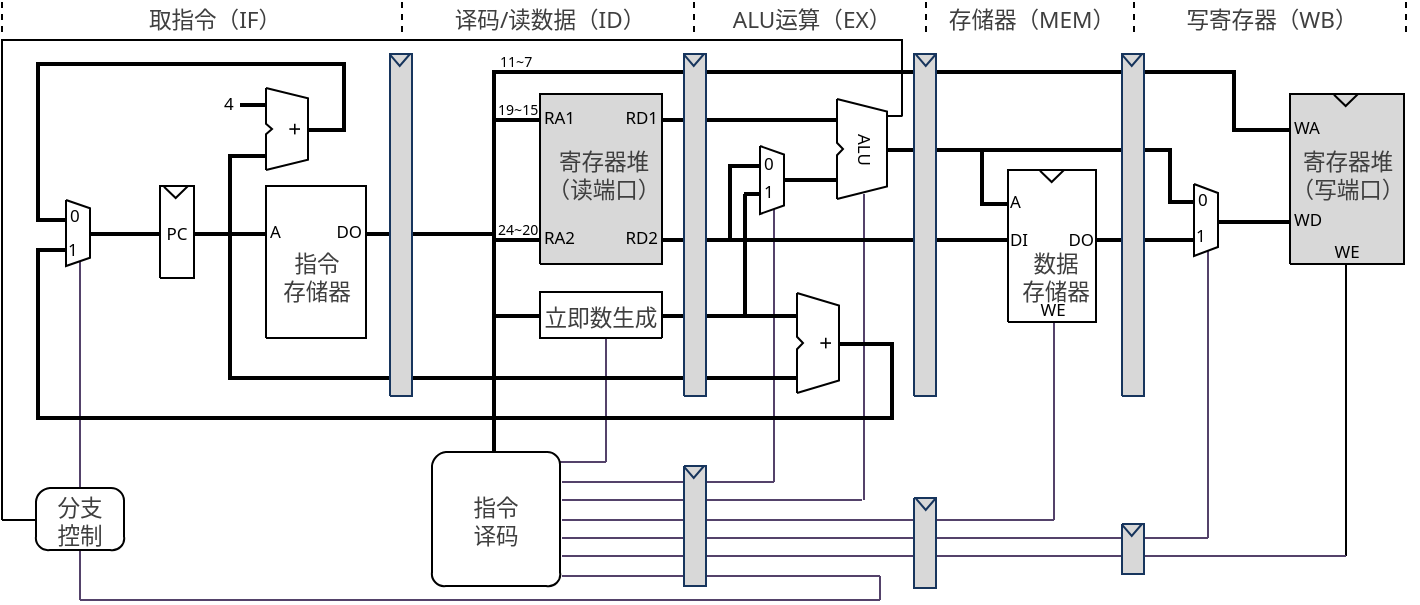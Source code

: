 <mxfile version="21.2.8" type="device">
  <diagram name="第 1 页" id="SEkag_I0rSbZ3cbGkM_X">
    <mxGraphModel dx="1101" dy="832" grid="1" gridSize="10" guides="1" tooltips="1" connect="1" arrows="1" fold="1" page="1" pageScale="1" pageWidth="1169" pageHeight="827" math="0" shadow="0">
      <root>
        <mxCell id="0" />
        <mxCell id="1" parent="0" />
        <mxCell id="qeAfjZBKAGT_agbKlzHL-1" style="vsdxID=12;fillColor=#FFFFFF;gradientColor=none;shape=stencil(UzV2Ls5ILEhVNTIoLinKz04tz0wpyVA1dlE1MsrMy0gtyiwBslSNXVWNndPyi1LTi/JL81Ig/IJEkEoQKze/DGRCBUSfoYEBSI+RQSWUb6pnaQwWcYMoz8nMw6PcALdSMhXCbIAqBTIQTof4GlkO3ZtAIUgQGbsCAA==);strokeColor=#000000;points=[];labelBackgroundColor=#ffffff;rounded=0;html=1;whiteSpace=wrap;" vertex="1" parent="1">
          <mxGeometry x="60" y="53" width="450" height="240" as="geometry" />
        </mxCell>
        <mxCell id="qeAfjZBKAGT_agbKlzHL-2" style="vsdxID=165;edgeStyle=none;startArrow=none;endArrow=none;startSize=5;endSize=5;strokeColor=#000000;spacingTop=0;spacingBottom=0;spacingLeft=0;spacingRight=0;verticalAlign=middle;html=1;labelBackgroundColor=none;rounded=0;" edge="1" parent="1">
          <mxGeometry relative="1" as="geometry">
            <Array as="points" />
            <mxPoint x="60" y="293" as="sourcePoint" />
            <mxPoint x="77" y="293" as="targetPoint" />
          </mxGeometry>
        </mxCell>
        <mxCell id="qeAfjZBKAGT_agbKlzHL-3" style="vsdxID=125;edgeStyle=none;startArrow=none;endArrow=none;startSize=5;endSize=5;strokeColor=#54426a;spacingTop=0;spacingBottom=0;spacingLeft=0;spacingRight=0;verticalAlign=middle;html=1;labelBackgroundColor=none;rounded=0;" edge="1" parent="1">
          <mxGeometry relative="1" as="geometry">
            <Array as="points" />
            <mxPoint x="99" y="163" as="sourcePoint" />
            <mxPoint x="99" y="333" as="targetPoint" />
          </mxGeometry>
        </mxCell>
        <mxCell id="qeAfjZBKAGT_agbKlzHL-4" style="vsdxID=145;edgeStyle=none;startArrow=none;endArrow=none;startSize=5;endSize=5;strokeColor=#54426a;spacingTop=0;spacingBottom=0;spacingLeft=0;spacingRight=0;verticalAlign=middle;html=1;labelBackgroundColor=#ffffff;rounded=0;" edge="1" parent="1">
          <mxGeometry relative="1" as="geometry">
            <mxPoint as="offset" />
            <Array as="points" />
            <mxPoint x="99" y="333" as="sourcePoint" />
            <mxPoint x="499" y="333" as="targetPoint" />
          </mxGeometry>
        </mxCell>
        <mxCell id="qeAfjZBKAGT_agbKlzHL-5" style="vsdxID=108;edgeStyle=none;startArrow=none;endArrow=none;startSize=5;endSize=5;strokeColor=#000000;spacingTop=0;spacingBottom=0;spacingLeft=0;spacingRight=0;verticalAlign=middle;html=1;labelBackgroundColor=none;rounded=0;" edge="1" parent="1">
          <mxGeometry relative="1" as="geometry">
            <Array as="points" />
            <mxPoint x="503" y="91" as="sourcePoint" />
            <mxPoint x="510" y="91" as="targetPoint" />
          </mxGeometry>
        </mxCell>
        <mxCell id="qeAfjZBKAGT_agbKlzHL-6" style="vsdxID=43;edgeStyle=none;startArrow=none;endArrow=none;startSize=5;endSize=5;strokeColor=#54426a;spacingTop=0;spacingBottom=0;spacingLeft=0;spacingRight=0;verticalAlign=middle;html=1;labelBackgroundColor=none;rounded=0;" edge="1" parent="1">
          <mxGeometry relative="1" as="geometry">
            <Array as="points" />
            <mxPoint x="491" y="130" as="sourcePoint" />
            <mxPoint x="491" y="283" as="targetPoint" />
          </mxGeometry>
        </mxCell>
        <mxCell id="qeAfjZBKAGT_agbKlzHL-7" style="vsdxID=50;edgeStyle=none;startArrow=none;endArrow=none;startSize=5;endSize=5;strokeColor=#54426a;spacingTop=0;spacingBottom=0;spacingLeft=0;spacingRight=0;verticalAlign=middle;html=1;labelBackgroundColor=none;rounded=0;" edge="1" parent="1">
          <mxGeometry relative="1" as="geometry">
            <Array as="points" />
            <mxPoint x="446" y="135" as="sourcePoint" />
            <mxPoint x="446" y="274" as="targetPoint" />
          </mxGeometry>
        </mxCell>
        <mxCell id="qeAfjZBKAGT_agbKlzHL-8" style="vsdxID=1;edgeStyle=none;startArrow=none;endArrow=none;startSize=5;endSize=5;strokeColor=#54426a;spacingTop=0;spacingBottom=0;spacingLeft=0;spacingRight=0;verticalAlign=middle;html=1;labelBackgroundColor=none;rounded=0;" edge="1" parent="1">
          <mxGeometry relative="1" as="geometry">
            <Array as="points" />
            <mxPoint x="586" y="293" as="sourcePoint" />
            <mxPoint x="586" y="194" as="targetPoint" />
          </mxGeometry>
        </mxCell>
        <mxCell id="qeAfjZBKAGT_agbKlzHL-9" style="vsdxID=118;edgeStyle=none;startArrow=none;endArrow=none;startSize=5;endSize=5;strokeColor=#54426a;spacingTop=0;spacingBottom=0;spacingLeft=0;spacingRight=0;verticalAlign=middle;html=1;labelBackgroundColor=none;rounded=0;" edge="1" parent="1">
          <mxGeometry relative="1" as="geometry">
            <Array as="points" />
            <mxPoint x="663" y="158" as="sourcePoint" />
            <mxPoint x="663" y="302" as="targetPoint" />
          </mxGeometry>
        </mxCell>
        <mxCell id="qeAfjZBKAGT_agbKlzHL-10" style="vsdxID=158;edgeStyle=none;startArrow=none;endArrow=none;startSize=5;endSize=5;strokeColor=#000000;spacingTop=0;spacingBottom=0;spacingLeft=0;spacingRight=0;verticalAlign=middle;html=1;labelBackgroundColor=none;rounded=0;" edge="1" parent="1">
          <mxGeometry relative="1" as="geometry">
            <Array as="points" />
            <mxPoint x="732" y="311" as="sourcePoint" />
            <mxPoint x="732" y="165" as="targetPoint" />
          </mxGeometry>
        </mxCell>
        <mxCell id="qeAfjZBKAGT_agbKlzHL-11" style="vsdxID=49;edgeStyle=none;startArrow=none;endArrow=none;startSize=5;endSize=5;strokeColor=#54426a;spacingTop=0;spacingBottom=0;spacingLeft=0;spacingRight=0;verticalAlign=middle;html=1;labelBackgroundColor=none;rounded=0;" edge="1" parent="1">
          <mxGeometry relative="1" as="geometry">
            <Array as="points" />
            <mxPoint x="362" y="202" as="sourcePoint" />
            <mxPoint x="362" y="264" as="targetPoint" />
          </mxGeometry>
        </mxCell>
        <mxCell id="qeAfjZBKAGT_agbKlzHL-12" style="vsdxID=129;edgeStyle=none;startArrow=none;endArrow=none;startSize=5;endSize=5;strokeColor=#54426a;spacingTop=0;spacingBottom=0;spacingLeft=0;spacingRight=0;verticalAlign=middle;html=1;labelBackgroundColor=#ffffff;rounded=0;" edge="1" parent="1">
          <mxGeometry relative="1" as="geometry">
            <mxPoint as="offset" />
            <Array as="points" />
            <mxPoint x="339" y="264" as="sourcePoint" />
            <mxPoint x="362" y="264" as="targetPoint" />
          </mxGeometry>
        </mxCell>
        <mxCell id="qeAfjZBKAGT_agbKlzHL-13" style="vsdxID=103;edgeStyle=none;startArrow=none;endArrow=none;startSize=5;endSize=5;strokeColor=#54426a;spacingTop=0;spacingBottom=0;spacingLeft=0;spacingRight=0;verticalAlign=middle;html=1;labelBackgroundColor=#ffffff;rounded=0;" edge="1" parent="1">
          <mxGeometry relative="1" as="geometry">
            <mxPoint as="offset" />
            <Array as="points" />
            <mxPoint x="340" y="274" as="sourcePoint" />
            <mxPoint x="446" y="274" as="targetPoint" />
          </mxGeometry>
        </mxCell>
        <mxCell id="qeAfjZBKAGT_agbKlzHL-14" style="vsdxID=102;edgeStyle=none;startArrow=none;endArrow=none;startSize=5;endSize=5;strokeColor=#54426a;spacingTop=0;spacingBottom=0;spacingLeft=0;spacingRight=0;verticalAlign=middle;html=1;labelBackgroundColor=#ffffff;rounded=0;" edge="1" parent="1">
          <mxGeometry relative="1" as="geometry">
            <mxPoint as="offset" />
            <Array as="points" />
            <mxPoint x="340" y="283" as="sourcePoint" />
            <mxPoint x="490" y="283" as="targetPoint" />
          </mxGeometry>
        </mxCell>
        <mxCell id="qeAfjZBKAGT_agbKlzHL-15" style="vsdxID=104;edgeStyle=none;startArrow=none;endArrow=none;startSize=5;endSize=5;strokeColor=#54426a;spacingTop=0;spacingBottom=0;spacingLeft=0;spacingRight=0;verticalAlign=middle;html=1;labelBackgroundColor=#ffffff;rounded=0;" edge="1" parent="1">
          <mxGeometry relative="1" as="geometry">
            <mxPoint as="offset" />
            <Array as="points" />
            <mxPoint x="340" y="293" as="sourcePoint" />
            <mxPoint x="586" y="293" as="targetPoint" />
          </mxGeometry>
        </mxCell>
        <mxCell id="qeAfjZBKAGT_agbKlzHL-16" style="vsdxID=105;edgeStyle=none;startArrow=none;endArrow=none;startSize=5;endSize=5;strokeColor=#54426a;spacingTop=0;spacingBottom=0;spacingLeft=0;spacingRight=0;verticalAlign=middle;html=1;labelBackgroundColor=#ffffff;rounded=0;" edge="1" parent="1">
          <mxGeometry relative="1" as="geometry">
            <mxPoint x="-1" as="offset" />
            <Array as="points" />
            <mxPoint x="340" y="302" as="sourcePoint" />
            <mxPoint x="663" y="302" as="targetPoint" />
          </mxGeometry>
        </mxCell>
        <mxCell id="qeAfjZBKAGT_agbKlzHL-17" style="vsdxID=106;edgeStyle=none;startArrow=none;endArrow=none;startSize=5;endSize=5;strokeColor=#54426a;spacingTop=0;spacingBottom=0;spacingLeft=0;spacingRight=0;verticalAlign=middle;html=1;labelBackgroundColor=#ffffff;rounded=0;" edge="1" parent="1">
          <mxGeometry relative="1" as="geometry">
            <mxPoint as="offset" />
            <Array as="points" />
            <mxPoint x="340" y="311" as="sourcePoint" />
            <mxPoint x="732" y="311" as="targetPoint" />
          </mxGeometry>
        </mxCell>
        <mxCell id="qeAfjZBKAGT_agbKlzHL-18" style="vsdxID=101;edgeStyle=none;startArrow=none;endArrow=none;startSize=5;endSize=5;strokeColor=#54426a;spacingTop=0;spacingBottom=0;spacingLeft=0;spacingRight=0;verticalAlign=middle;html=1;labelBackgroundColor=#ffffff;rounded=0;" edge="1" parent="1">
          <mxGeometry relative="1" as="geometry">
            <mxPoint x="-1" as="offset" />
            <Array as="points" />
            <mxPoint x="340" y="321" as="sourcePoint" />
            <mxPoint x="499" y="321" as="targetPoint" />
          </mxGeometry>
        </mxCell>
        <mxCell id="qeAfjZBKAGT_agbKlzHL-19" style="vsdxID=146;fillColor=#FFFFFF;gradientColor=none;shape=stencil(rY9LDoAgDERP0z3SI6DegwQUogIB/N1eSBd+1u5m2tdmBlAkI4MGzlKOftK7VdkAtsC5dUZHm4sC7ADF4KMeo1+dIh9kJata/FY/HHTH6gVnJ7mGke8Jna37A32BRdxZqMZz981dRtQZuws=);strokeColor=#54426a;flipV=1;points=[];labelBackgroundColor=#ffffff;rounded=0;html=1;whiteSpace=wrap;" vertex="1" parent="1">
          <mxGeometry x="499" y="321" width="1" height="12" as="geometry" />
        </mxCell>
        <mxCell id="qeAfjZBKAGT_agbKlzHL-20" value="" style="line;strokeWidth=2;html=1;" vertex="1" parent="1">
          <mxGeometry x="78" y="60" width="153" height="10" as="geometry" />
        </mxCell>
        <mxCell id="qeAfjZBKAGT_agbKlzHL-21" value="" style="line;strokeWidth=2;direction=south;html=1;" vertex="1" parent="1">
          <mxGeometry x="73" y="64" width="10" height="78" as="geometry" />
        </mxCell>
        <mxCell id="qeAfjZBKAGT_agbKlzHL-22" value="" style="line;strokeWidth=2;direction=south;html=1;" vertex="1" parent="1">
          <mxGeometry x="226" y="64" width="10" height="34" as="geometry" />
        </mxCell>
        <mxCell id="qeAfjZBKAGT_agbKlzHL-23" value="" style="line;strokeWidth=2;html=1;" vertex="1" parent="1">
          <mxGeometry x="213" y="93" width="19" height="10" as="geometry" />
        </mxCell>
        <mxCell id="qeAfjZBKAGT_agbKlzHL-24" value="" style="line;strokeWidth=2;html=1;" vertex="1" parent="1">
          <mxGeometry x="179" y="80.5" width="13" height="10" as="geometry" />
        </mxCell>
        <mxCell id="qeAfjZBKAGT_agbKlzHL-25" value="" style="line;strokeWidth=2;html=1;" vertex="1" parent="1">
          <mxGeometry x="173" y="106" width="19" height="10" as="geometry" />
        </mxCell>
        <mxCell id="qeAfjZBKAGT_agbKlzHL-26" value="" style="line;strokeWidth=2;direction=south;html=1;" vertex="1" parent="1">
          <mxGeometry x="169" y="111" width="10" height="110" as="geometry" />
        </mxCell>
        <mxCell id="qeAfjZBKAGT_agbKlzHL-27" value="" style="line;strokeWidth=2;html=1;" vertex="1" parent="1">
          <mxGeometry x="156" y="145" width="36" height="10" as="geometry" />
        </mxCell>
        <mxCell id="qeAfjZBKAGT_agbKlzHL-28" value="" style="line;strokeWidth=2;html=1;" vertex="1" parent="1">
          <mxGeometry x="104" y="145" width="35" height="10" as="geometry" />
        </mxCell>
        <mxCell id="qeAfjZBKAGT_agbKlzHL-29" value="" style="line;strokeWidth=2;html=1;" vertex="1" parent="1">
          <mxGeometry x="77" y="153" width="15" height="10" as="geometry" />
        </mxCell>
        <mxCell id="qeAfjZBKAGT_agbKlzHL-30" value="" style="line;strokeWidth=2;html=1;" vertex="1" parent="1">
          <mxGeometry x="77" y="138" width="15" height="10" as="geometry" />
        </mxCell>
        <mxCell id="qeAfjZBKAGT_agbKlzHL-31" value="" style="line;strokeWidth=2;html=1;" vertex="1" parent="1">
          <mxGeometry x="173" y="217" width="285" height="10" as="geometry" />
        </mxCell>
        <mxCell id="qeAfjZBKAGT_agbKlzHL-32" value="" style="line;strokeWidth=2;direction=south;html=1;" vertex="1" parent="1">
          <mxGeometry x="73" y="157" width="10" height="85" as="geometry" />
        </mxCell>
        <mxCell id="qeAfjZBKAGT_agbKlzHL-33" value="" style="line;strokeWidth=2;html=1;" vertex="1" parent="1">
          <mxGeometry x="77" y="237" width="429" height="10" as="geometry" />
        </mxCell>
        <mxCell id="qeAfjZBKAGT_agbKlzHL-34" value="" style="line;strokeWidth=2;html=1;" vertex="1" parent="1">
          <mxGeometry x="241" y="145" width="65" height="10" as="geometry" />
        </mxCell>
        <mxCell id="qeAfjZBKAGT_agbKlzHL-35" value="" style="line;strokeWidth=2;direction=south;html=1;" vertex="1" parent="1">
          <mxGeometry x="301" y="68" width="10" height="191" as="geometry" />
        </mxCell>
        <mxCell id="qeAfjZBKAGT_agbKlzHL-36" value="" style="line;strokeWidth=2;html=1;" vertex="1" parent="1">
          <mxGeometry x="306" y="64" width="370" height="10" as="geometry" />
        </mxCell>
        <mxCell id="qeAfjZBKAGT_agbKlzHL-37" value="" style="line;strokeWidth=2;html=1;" vertex="1" parent="1">
          <mxGeometry x="306" y="88" width="23" height="10" as="geometry" />
        </mxCell>
        <mxCell id="qeAfjZBKAGT_agbKlzHL-38" value="" style="line;strokeWidth=2;html=1;" vertex="1" parent="1">
          <mxGeometry x="306" y="148" width="23" height="10" as="geometry" />
        </mxCell>
        <mxCell id="qeAfjZBKAGT_agbKlzHL-39" value="" style="line;strokeWidth=2;html=1;" vertex="1" parent="1">
          <mxGeometry x="306" y="186" width="23" height="10" as="geometry" />
        </mxCell>
        <mxCell id="qeAfjZBKAGT_agbKlzHL-40" value="" style="line;strokeWidth=2;html=1;" vertex="1" parent="1">
          <mxGeometry x="390" y="148" width="173" height="10" as="geometry" />
        </mxCell>
        <mxCell id="qeAfjZBKAGT_agbKlzHL-41" value="" style="line;strokeWidth=2;html=1;" vertex="1" parent="1">
          <mxGeometry x="390" y="186" width="68" height="10" as="geometry" />
        </mxCell>
        <mxCell id="qeAfjZBKAGT_agbKlzHL-42" value="" style="line;strokeWidth=2;html=1;" vertex="1" parent="1">
          <mxGeometry x="388" y="88" width="90" height="10" as="geometry" />
        </mxCell>
        <mxCell id="qeAfjZBKAGT_agbKlzHL-43" value="" style="line;strokeWidth=2;html=1;" vertex="1" parent="1">
          <mxGeometry x="550" y="130" width="13" height="10" as="geometry" />
        </mxCell>
        <mxCell id="qeAfjZBKAGT_agbKlzHL-44" value="" style="line;strokeWidth=2;html=1;" vertex="1" parent="1">
          <mxGeometry x="450" y="118" width="27" height="10" as="geometry" />
        </mxCell>
        <mxCell id="qeAfjZBKAGT_agbKlzHL-45" value="" style="line;strokeWidth=2;html=1;" vertex="1" parent="1">
          <mxGeometry x="431" y="125" width="8" height="10" as="geometry" />
        </mxCell>
        <mxCell id="qeAfjZBKAGT_agbKlzHL-46" value="" style="line;strokeWidth=2;html=1;" vertex="1" parent="1">
          <mxGeometry x="423" y="111" width="17" height="10" as="geometry" />
        </mxCell>
        <mxCell id="qeAfjZBKAGT_agbKlzHL-47" value="" style="line;strokeWidth=2;direction=south;html=1;" vertex="1" parent="1">
          <mxGeometry x="419" y="116" width="10" height="36" as="geometry" />
        </mxCell>
        <mxCell id="qeAfjZBKAGT_agbKlzHL-48" value="" style="line;strokeWidth=2;direction=south;html=1;" vertex="1" parent="1">
          <mxGeometry x="426.5" y="130" width="10" height="61" as="geometry" />
        </mxCell>
        <mxCell id="qeAfjZBKAGT_agbKlzHL-49" value="" style="line;strokeWidth=2;html=1;" vertex="1" parent="1">
          <mxGeometry x="675" y="93" width="29" height="10" as="geometry" />
        </mxCell>
        <mxCell id="qeAfjZBKAGT_agbKlzHL-50" value="" style="line;strokeWidth=2;html=1;" vertex="1" parent="1">
          <mxGeometry x="478" y="200" width="27" height="10" as="geometry" />
        </mxCell>
        <mxCell id="qeAfjZBKAGT_agbKlzHL-51" value="" style="line;strokeWidth=2;direction=south;html=1;" vertex="1" parent="1">
          <mxGeometry x="500" y="204" width="10" height="38" as="geometry" />
        </mxCell>
        <mxCell id="qeAfjZBKAGT_agbKlzHL-52" value="" style="line;strokeWidth=2;direction=south;html=1;" vertex="1" parent="1">
          <mxGeometry x="545" y="107" width="10" height="29" as="geometry" />
        </mxCell>
        <mxCell id="qeAfjZBKAGT_agbKlzHL-53" value="" style="line;strokeWidth=2;direction=south;html=1;" vertex="1" parent="1">
          <mxGeometry x="671" y="68" width="10" height="29" as="geometry" />
        </mxCell>
        <mxCell id="qeAfjZBKAGT_agbKlzHL-54" value="" style="line;strokeWidth=2;direction=south;html=1;" vertex="1" parent="1">
          <mxGeometry x="639" y="107" width="10" height="28" as="geometry" />
        </mxCell>
        <mxCell id="qeAfjZBKAGT_agbKlzHL-55" value="" style="line;strokeWidth=2;html=1;" vertex="1" parent="1">
          <mxGeometry x="502" y="103" width="141.5" height="10" as="geometry" />
        </mxCell>
        <mxCell id="qeAfjZBKAGT_agbKlzHL-56" value="" style="line;strokeWidth=2;html=1;" vertex="1" parent="1">
          <mxGeometry x="607" y="148" width="49" height="10" as="geometry" />
        </mxCell>
        <mxCell id="qeAfjZBKAGT_agbKlzHL-57" value="" style="line;strokeWidth=2;html=1;" vertex="1" parent="1">
          <mxGeometry x="643.5" y="129" width="13" height="10" as="geometry" />
        </mxCell>
        <mxCell id="qeAfjZBKAGT_agbKlzHL-58" value="" style="line;strokeWidth=2;html=1;" vertex="1" parent="1">
          <mxGeometry x="668" y="139" width="36" height="10" as="geometry" />
        </mxCell>
        <mxCell id="qeAfjZBKAGT_agbKlzHL-59" value="&lt;div style=&quot;font-size: 1px&quot;&gt;&lt;p style=&quot;align:left;margin-left:0;margin-right:0;margin-top:0px;margin-bottom:0px;text-indent:0;valign:middle;direction:ltr;&quot;&gt;&lt;font style=&quot;font-size:8.47px;font-family:Segoe UI;color:#000000;direction:ltr;letter-spacing:0px;line-height:120%;opacity:1&quot;&gt;&lt;sub&gt;19~15&lt;br/&gt;&lt;/sub&gt;&lt;/font&gt;&lt;/p&gt;&lt;/div&gt;" style="verticalAlign=middle;align=left;vsdxID=112;fillColor=none;gradientColor=none;strokeColor=none;points=[];labelBackgroundColor=none;rounded=0;html=1;whiteSpace=wrap;" vertex="1" parent="1">
          <mxGeometry x="306" y="80" width="24" height="12" as="geometry" />
        </mxCell>
        <mxCell id="qeAfjZBKAGT_agbKlzHL-60" value="&lt;div style=&quot;font-size: 1px&quot;&gt;&lt;p style=&quot;align:left;margin-left:0;margin-right:0;margin-top:0px;margin-bottom:0px;text-indent:0;valign:middle;direction:ltr;&quot;&gt;&lt;font style=&quot;font-size:8.47px;font-family:Segoe UI;color:#000000;direction:ltr;letter-spacing:0px;line-height:120%;opacity:1&quot;&gt;&lt;sub&gt;24~20&lt;br/&gt;&lt;/sub&gt;&lt;/font&gt;&lt;/p&gt;&lt;/div&gt;" style="verticalAlign=middle;align=left;vsdxID=113;fillColor=none;gradientColor=none;strokeColor=none;points=[];labelBackgroundColor=none;rounded=0;html=1;whiteSpace=wrap;" vertex="1" parent="1">
          <mxGeometry x="306" y="141" width="26" height="10" as="geometry" />
        </mxCell>
        <mxCell id="qeAfjZBKAGT_agbKlzHL-61" style="vsdxID=115;edgeStyle=none;startArrow=none;endArrow=none;startSize=5;endSize=5;strokeColor=#000000;spacingTop=0;spacingBottom=0;spacingLeft=0;spacingRight=0;verticalAlign=middle;html=1;labelBackgroundColor=none;rounded=0;" edge="1" parent="1">
          <mxGeometry relative="1" as="geometry">
            <mxPoint as="offset" />
            <Array as="points" />
            <mxPoint x="433" y="127" as="sourcePoint" />
            <mxPoint x="433" y="127" as="targetPoint" />
          </mxGeometry>
        </mxCell>
        <mxCell id="qeAfjZBKAGT_agbKlzHL-62" value="&lt;div style=&quot;font-size: 1px&quot;&gt;&lt;p style=&quot;align:left;margin-left:0;margin-right:0;margin-top:0px;margin-bottom:0px;text-indent:0;valign:middle;direction:ltr;&quot;&gt;&lt;font style=&quot;font-size:8.47px;font-family:Segoe UI;color:#000000;direction:ltr;letter-spacing:0px;line-height:120%;opacity:1&quot;&gt;&lt;sub&gt;11~7&lt;br/&gt;&lt;/sub&gt;&lt;/font&gt;&lt;/p&gt;&lt;/div&gt;" style="verticalAlign=middle;align=left;vsdxID=116;fillColor=none;gradientColor=none;strokeColor=none;points=[];labelBackgroundColor=none;rounded=0;html=1;whiteSpace=wrap;" vertex="1" parent="1">
          <mxGeometry x="307" y="55" width="26" height="13" as="geometry" />
        </mxCell>
        <mxCell id="qeAfjZBKAGT_agbKlzHL-63" style="vsdxID=133;fillColor=#FFFFFF;gradientColor=none;shape=stencil(nZBLDoAgDERP0z3SIyjew0SURgSD+Lu9kMZoXLhwN9O+tukAlrNpJg1SzDH4QW/URgNYgZTkjA4UkwJUgGXng+6DX1zLfmoymdXo17xh5zmRJ6Q42BWCfc2oJfdAr+Yv+AP9Cb7OJ3H/2JG1HNGz/84klThPVCc=);strokeColor=#000000;points=[];labelBackgroundColor=none;rounded=0;html=1;whiteSpace=wrap;" vertex="1" parent="1">
          <mxGeometry x="563" y="118" width="44" height="76" as="geometry" />
        </mxCell>
        <mxCell id="qeAfjZBKAGT_agbKlzHL-64" value="&lt;div style=&quot;font-size: 1px&quot;&gt;&lt;font style=&quot;font-size:8.47px;font-family:Segoe UI;color:#000000;direction:ltr;letter-spacing:0px;line-height:120%;opacity:1&quot;&gt;WE&lt;br/&gt;&lt;/font&gt;&lt;/div&gt;" style="verticalAlign=middle;align=center;vsdxID=134;fillColor=none;gradientColor=none;strokeColor=none;points=[];labelBackgroundColor=none;rounded=0;html=1;whiteSpace=wrap;" vertex="1" parent="1">
          <mxGeometry x="573" y="182" width="25" height="11" as="geometry" />
        </mxCell>
        <mxCell id="qeAfjZBKAGT_agbKlzHL-65" value="&lt;div style=&quot;font-size: 1px&quot;&gt;&lt;p style=&quot;align:left;margin-left:0;margin-right:0;margin-top:0px;margin-bottom:0px;text-indent:0;valign:middle;direction:ltr;&quot;&gt;&lt;font style=&quot;font-size:8.47px;font-family:Segoe UI;color:#000000;direction:ltr;letter-spacing:0px;line-height:120%;opacity:1&quot;&gt;A&lt;br/&gt;&lt;/font&gt;&lt;/p&gt;&lt;/div&gt;" style="verticalAlign=middle;align=left;vsdxID=135;fillColor=none;gradientColor=none;strokeColor=none;points=[];labelBackgroundColor=none;rounded=0;html=1;whiteSpace=wrap;" vertex="1" parent="1">
          <mxGeometry x="562" y="121" width="31" height="25" as="geometry" />
        </mxCell>
        <mxCell id="qeAfjZBKAGT_agbKlzHL-66" value="&lt;div style=&quot;font-size: 1px&quot;&gt;&lt;p style=&quot;align:right;margin-left:0;margin-right:0;margin-top:0px;margin-bottom:0px;text-indent:0;valign:middle;direction:ltr;&quot;&gt;&lt;font style=&quot;font-size:8.47px;font-family:Segoe UI;color:#000000;direction:ltr;letter-spacing:0px;line-height:120%;opacity:1&quot;&gt;DO&lt;br/&gt;&lt;/font&gt;&lt;/p&gt;&lt;/div&gt;" style="verticalAlign=middle;align=right;vsdxID=136;fillColor=none;gradientColor=none;strokeColor=none;points=[];labelBackgroundColor=none;rounded=0;html=1;whiteSpace=wrap;" vertex="1" parent="1">
          <mxGeometry x="582" y="140" width="26" height="25" as="geometry" />
        </mxCell>
        <mxCell id="qeAfjZBKAGT_agbKlzHL-67" value="&lt;div style=&quot;font-size: 1px&quot;&gt;&lt;font style=&quot;font-size:11.29px;font-family:Segoe UI;color:#3f3f3f;direction:ltr;letter-spacing:0px;line-height:120%;opacity:1&quot;&gt;数据&lt;br/&gt;存储器&lt;br/&gt;&lt;/font&gt;&lt;/div&gt;" style="verticalAlign=middle;align=center;vsdxID=137;fillColor=none;gradientColor=none;strokeColor=none;points=[];labelBackgroundColor=none;rounded=0;html=1;whiteSpace=wrap;" vertex="1" parent="1">
          <mxGeometry x="560" y="158" width="54" height="25" as="geometry" />
        </mxCell>
        <mxCell id="qeAfjZBKAGT_agbKlzHL-68" value="&lt;div style=&quot;font-size: 1px&quot;&gt;&lt;p style=&quot;align:left;margin-left:0;margin-right:0;margin-top:0px;margin-bottom:0px;text-indent:0;valign:middle;direction:ltr;&quot;&gt;&lt;font style=&quot;font-size:8.47px;font-family:Segoe UI;color:#000000;direction:ltr;letter-spacing:0px;line-height:120%;opacity:1&quot;&gt;DI&lt;br/&gt;&lt;/font&gt;&lt;/p&gt;&lt;/div&gt;" style="verticalAlign=middle;align=left;vsdxID=138;fillColor=none;gradientColor=none;strokeColor=none;points=[];labelBackgroundColor=none;rounded=0;html=1;whiteSpace=wrap;" vertex="1" parent="1">
          <mxGeometry x="562" y="140" width="31" height="25" as="geometry" />
        </mxCell>
        <mxCell id="qeAfjZBKAGT_agbKlzHL-69" style="vsdxID=147;edgeStyle=none;dashed=1;startArrow=none;endArrow=none;startSize=5;endSize=5;strokeColor=#000000;spacingTop=0;spacingBottom=0;spacingLeft=0;spacingRight=0;verticalAlign=middle;html=1;labelBackgroundColor=#ffffff;rounded=0;" edge="1" parent="1">
          <mxGeometry relative="1" as="geometry">
            <Array as="points" />
            <mxPoint x="260" y="34" as="sourcePoint" />
            <mxPoint x="260" y="50" as="targetPoint" />
          </mxGeometry>
        </mxCell>
        <mxCell id="qeAfjZBKAGT_agbKlzHL-70" style="vsdxID=148;edgeStyle=none;dashed=1;startArrow=none;endArrow=none;startSize=5;endSize=5;strokeColor=#000000;spacingTop=0;spacingBottom=0;spacingLeft=0;spacingRight=0;verticalAlign=middle;html=1;labelBackgroundColor=#ffffff;rounded=0;" edge="1" parent="1">
          <mxGeometry relative="1" as="geometry">
            <Array as="points" />
            <mxPoint x="406" y="34" as="sourcePoint" />
            <mxPoint x="406" y="50" as="targetPoint" />
          </mxGeometry>
        </mxCell>
        <mxCell id="qeAfjZBKAGT_agbKlzHL-71" style="vsdxID=149;edgeStyle=none;dashed=1;startArrow=none;endArrow=none;startSize=5;endSize=5;strokeColor=#000000;spacingTop=0;spacingBottom=0;spacingLeft=0;spacingRight=0;verticalAlign=middle;html=1;labelBackgroundColor=#ffffff;rounded=0;" edge="1" parent="1">
          <mxGeometry relative="1" as="geometry">
            <Array as="points" />
            <mxPoint x="60" y="34" as="sourcePoint" />
            <mxPoint x="60" y="51" as="targetPoint" />
          </mxGeometry>
        </mxCell>
        <mxCell id="qeAfjZBKAGT_agbKlzHL-72" style="vsdxID=150;edgeStyle=none;dashed=1;startArrow=none;endArrow=none;startSize=5;endSize=5;strokeColor=#000000;spacingTop=0;spacingBottom=0;spacingLeft=0;spacingRight=0;verticalAlign=middle;html=1;labelBackgroundColor=#ffffff;rounded=0;" edge="1" parent="1">
          <mxGeometry relative="1" as="geometry">
            <Array as="points" />
            <mxPoint x="522" y="34" as="sourcePoint" />
            <mxPoint x="522" y="50" as="targetPoint" />
          </mxGeometry>
        </mxCell>
        <mxCell id="qeAfjZBKAGT_agbKlzHL-73" style="vsdxID=151;edgeStyle=none;dashed=1;startArrow=none;endArrow=none;startSize=5;endSize=5;strokeColor=#000000;spacingTop=0;spacingBottom=0;spacingLeft=0;spacingRight=0;verticalAlign=middle;html=1;labelBackgroundColor=#ffffff;rounded=0;" edge="1" parent="1">
          <mxGeometry relative="1" as="geometry">
            <Array as="points" />
            <mxPoint x="626" y="34" as="sourcePoint" />
            <mxPoint x="626" y="50" as="targetPoint" />
          </mxGeometry>
        </mxCell>
        <mxCell id="qeAfjZBKAGT_agbKlzHL-74" style="vsdxID=152;edgeStyle=none;dashed=1;startArrow=none;endArrow=none;startSize=5;endSize=5;strokeColor=#000000;spacingTop=0;spacingBottom=0;spacingLeft=0;spacingRight=0;verticalAlign=middle;html=1;labelBackgroundColor=#ffffff;rounded=0;" edge="1" parent="1">
          <mxGeometry relative="1" as="geometry">
            <Array as="points" />
            <mxPoint x="762" y="34" as="sourcePoint" />
            <mxPoint x="762" y="49" as="targetPoint" />
          </mxGeometry>
        </mxCell>
        <mxCell id="qeAfjZBKAGT_agbKlzHL-75" value="&lt;div style=&quot;font-size: 1px&quot;&gt;&lt;font style=&quot;font-size:11.29px;font-family:Segoe UI;color:#3f3f3f;direction:ltr;letter-spacing:0px;line-height:120%;opacity:1&quot;&gt;取指令（IF）&lt;br/&gt;&lt;/font&gt;&lt;/div&gt;" style="verticalAlign=middle;align=center;vsdxID=153;fillColor=none;gradientColor=none;shape=stencil(nZBLDoAgDERP0z3SIyjew0SURgSD+Lu9kMZoXLhwN9O+tukAlrNpJg1SzDH4QW/URgNYgZTkjA4UkwJUgGXng+6DX1zLfmoymdXo17xh5zmRJ6Q42BWCfc2oJfdAr+Yv+AP9Cb7OJ3H/2JG1HNGz/84klThPVCc=);strokeColor=none;points=[];labelBackgroundColor=none;rounded=0;html=1;whiteSpace=wrap;" vertex="1" parent="1">
          <mxGeometry x="76" y="34" width="181" height="16" as="geometry" />
        </mxCell>
        <mxCell id="qeAfjZBKAGT_agbKlzHL-76" value="&lt;div style=&quot;font-size: 1px&quot;&gt;&lt;font style=&quot;font-size:11.29px;font-family:Segoe UI;color:#3f3f3f;direction:ltr;letter-spacing:0px;line-height:120%;opacity:1&quot;&gt;译码/读数据（ID）&lt;br/&gt;&lt;/font&gt;&lt;/div&gt;" style="verticalAlign=middle;align=center;vsdxID=154;fillColor=none;gradientColor=none;shape=stencil(nZBLDoAgDERP0z3SIyjew0SURgSD+Lu9kMZoXLhwN9O+tukAlrNpJg1SzDH4QW/URgNYgZTkjA4UkwJUgGXng+6DX1zLfmoymdXo17xh5zmRJ6Q42BWCfc2oJfdAr+Yv+AP9Cb7OJ3H/2JG1HNGz/84klThPVCc=);strokeColor=none;points=[];labelBackgroundColor=none;rounded=0;html=1;whiteSpace=wrap;" vertex="1" parent="1">
          <mxGeometry x="268" y="34" width="132" height="16" as="geometry" />
        </mxCell>
        <mxCell id="qeAfjZBKAGT_agbKlzHL-77" value="&lt;div style=&quot;font-size: 1px&quot;&gt;&lt;font style=&quot;font-size:11.29px;font-family:Segoe UI;color:#3f3f3f;direction:ltr;letter-spacing:0px;line-height:120%;opacity:1&quot;&gt;ALU运算（EX）&lt;br/&gt;&lt;/font&gt;&lt;/div&gt;" style="verticalAlign=middle;align=center;vsdxID=155;fillColor=none;gradientColor=none;shape=stencil(nZBLDoAgDERP0z3SIyjew0SURgSD+Lu9kMZoXLhwN9O+tukAlrNpJg1SzDH4QW/URgNYgZTkjA4UkwJUgGXng+6DX1zLfmoymdXo17xh5zmRJ6Q42BWCfc2oJfdAr+Yv+AP9Cb7OJ3H/2JG1HNGz/84klThPVCc=);strokeColor=none;points=[];labelBackgroundColor=none;rounded=0;html=1;whiteSpace=wrap;" vertex="1" parent="1">
          <mxGeometry x="410" y="34" width="110" height="16" as="geometry" />
        </mxCell>
        <mxCell id="qeAfjZBKAGT_agbKlzHL-78" value="&lt;div style=&quot;font-size: 1px&quot;&gt;&lt;font style=&quot;font-size:11.29px;font-family:Segoe UI;color:#3f3f3f;direction:ltr;letter-spacing:0px;line-height:120%;opacity:1&quot;&gt;存储器（MEM）&lt;br/&gt;&lt;/font&gt;&lt;/div&gt;" style="verticalAlign=middle;align=center;vsdxID=156;fillColor=none;gradientColor=none;shape=stencil(nZBLDoAgDERP0z3SIyjew0SURgSD+Lu9kMZoXLhwN9O+tukAlrNpJg1SzDH4QW/URgNYgZTkjA4UkwJUgGXng+6DX1zLfmoymdXo17xh5zmRJ6Q42BWCfc2oJfdAr+Yv+AP9Cb7OJ3H/2JG1HNGz/84klThPVCc=);strokeColor=none;points=[];labelBackgroundColor=none;rounded=0;html=1;whiteSpace=wrap;" vertex="1" parent="1">
          <mxGeometry x="524" y="34" width="102" height="16" as="geometry" />
        </mxCell>
        <mxCell id="qeAfjZBKAGT_agbKlzHL-79" value="&lt;div style=&quot;font-size: 1px&quot;&gt;&lt;font style=&quot;font-size:11.29px;font-family:Segoe UI;color:#3f3f3f;direction:ltr;letter-spacing:0px;line-height:120%;opacity:1&quot;&gt;写寄存器（WB）&lt;br/&gt;&lt;/font&gt;&lt;/div&gt;" style="verticalAlign=middle;align=center;vsdxID=157;fillColor=none;gradientColor=none;shape=stencil(nZBLDoAgDERP0z3SIyjew0SURgSD+Lu9kMZoXLhwN9O+tukAlrNpJg1SzDH4QW/URgNYgZTkjA4UkwJUgGXng+6DX1zLfmoymdXo17xh5zmRJ6Q42BWCfc2oJfdAr+Yv+AP9Cb7OJ3H/2JG1HNGz/84klThPVCc=);strokeColor=none;points=[];labelBackgroundColor=none;rounded=0;html=1;whiteSpace=wrap;" vertex="1" parent="1">
          <mxGeometry x="630" y="34" width="130" height="16" as="geometry" />
        </mxCell>
        <mxCell id="qeAfjZBKAGT_agbKlzHL-80" value="&lt;div style=&quot;font-size: 1px&quot;&gt;&lt;font style=&quot;font-size:11.29px;font-family:Segoe UI;color:#3f3f3f;direction:ltr;letter-spacing:0px;line-height:120%;opacity:1&quot;&gt;分支&lt;br/&gt;控制&lt;br/&gt;&lt;/font&gt;&lt;/div&gt;" style="verticalAlign=middle;align=center;vsdxID=164;fillColor=#FFFFFF;gradientColor=none;shape=stencil(vVPLdoMgEP0als7hoQXXafIfnAaVUyoeJIn9+2IhTdDYrprdPC4z3Jm5iO3GTg4KUTx6Z9/VRR99h9grolT3nXLaBwuxPWK7xjrVOnvqj9Ef5IycrQ97nitM8Z0ogbL5FcWfMUIw/vYPES7dW8i5BCclCBHhLuEpBp4qTHmFa0UuAF8RhZz0WDjrpde2j/mENtK1qgj9isbINkuNF6WGVTj90OhebTenBGr+CyEGLyQnRATUVUZoPST8NDoVcP6g9dZ2MF2QqaHKt7M1nieQ2TqLx2Q4sGpxaiUQnpFZj+dn//9P50/tBOOmu0YbE2V7n1/qNISixtn+Cw==);strokeColor=#000000;flipV=1;points=[[0.5,0,0],[0.5,0,0],[0.5,0.5,0],[1,0.5,0],[0.5,0.5,0]];labelBackgroundColor=none;rounded=0;html=1;whiteSpace=wrap;" vertex="1" parent="1">
          <mxGeometry x="77" y="277" width="44" height="31" as="geometry" />
        </mxCell>
        <mxCell id="qeAfjZBKAGT_agbKlzHL-81" style="vsdxID=202;fillColor=none;gradientColor=none;strokeColor=none;points=[];labelBackgroundColor=none;rounded=0;html=1;whiteSpace=wrap;" vertex="1" parent="1">
          <mxGeometry x="86" y="125" width="28" height="50" as="geometry" />
        </mxCell>
        <mxCell id="qeAfjZBKAGT_agbKlzHL-82" style="vsdxID=203;fillColor=#FFFFFF;gradientColor=none;shape=stencil(UzV2Ls5ILEhVNTIoLinKz04tz0wpyVA1dlE1MsrMy0gtyiwBslSNXVWNndPyi1LTi/JL81Ig/IJEkEoQKze/DGRCBUSfAUiHkUElMs8NojAnMw+nQkMDPEphkjDFFuZ6psSrNjTCpxqPe4EMhC/TMnNyIIGELI8eKkAhSIgauwIA);strokeColor=#000000;points=[];labelBackgroundColor=none;rounded=0;html=1;whiteSpace=wrap;" vertex="1" parent="qeAfjZBKAGT_agbKlzHL-81">
          <mxGeometry x="6" y="8" width="12" height="33" as="geometry" />
        </mxCell>
        <mxCell id="qeAfjZBKAGT_agbKlzHL-83" value="&lt;div style=&quot;font-size: 1px&quot;&gt;&lt;p style=&quot;align:left;margin-left:0;margin-right:0;margin-top:0px;margin-bottom:0px;text-indent:0;valign:middle;direction:ltr;&quot;&gt;&lt;font style=&quot;font-size:8.47px;font-family:Segoe UI;color:#000000;direction:ltr;letter-spacing:0px;line-height:120%;opacity:1&quot;&gt;0&lt;br/&gt;&lt;/font&gt;&lt;/p&gt;&lt;/div&gt;" style="verticalAlign=middle;align=left;vsdxID=204;fillColor=none;gradientColor=none;strokeColor=none;points=[];labelBackgroundColor=none;rounded=0;html=1;whiteSpace=wrap;" vertex="1" parent="qeAfjZBKAGT_agbKlzHL-81">
          <mxGeometry x="6" y="10" width="9" height="12" as="geometry" />
        </mxCell>
        <mxCell id="qeAfjZBKAGT_agbKlzHL-84" value="&lt;div style=&quot;font-size: 1px&quot;&gt;&lt;p style=&quot;align:left;margin-left:0;margin-right:0;margin-top:0px;margin-bottom:0px;text-indent:0;valign:middle;direction:ltr;&quot;&gt;&lt;font style=&quot;font-size:8.47px;font-family:Segoe UI;color:#000000;direction:ltr;letter-spacing:0px;line-height:120%;opacity:1&quot;&gt;1&lt;br/&gt;&lt;/font&gt;&lt;/p&gt;&lt;/div&gt;" style="verticalAlign=middle;align=left;vsdxID=205;fillColor=none;gradientColor=none;strokeColor=none;points=[];labelBackgroundColor=none;rounded=0;html=1;whiteSpace=wrap;" vertex="1" parent="qeAfjZBKAGT_agbKlzHL-81">
          <mxGeometry x="5" y="28" width="14" height="10" as="geometry" />
        </mxCell>
        <mxCell id="qeAfjZBKAGT_agbKlzHL-85" style="vsdxID=222;fillColor=#FFFFFF;gradientColor=none;shape=stencil(nZBLDoAgDERP0z3SIyjew0SURgSD+Lu9kMZoXLhwN9O+tukAlrNpJg1SzDH4QW/URgNYgZTkjA4UkwJUgGXng+6DX1zLfmoymdXo17xh5zmRJ6Q42BWCfc2oJfdAr+Yv+AP9Cb7OJ3H/2JG1HNGz/84klThPVCc=);strokeColor=#000000;points=[];labelBackgroundColor=none;rounded=0;html=1;whiteSpace=wrap;" vertex="1" parent="1">
          <mxGeometry x="192" y="126" width="50" height="76" as="geometry" />
        </mxCell>
        <mxCell id="qeAfjZBKAGT_agbKlzHL-86" value="&lt;div style=&quot;font-size: 1px&quot;&gt;&lt;p style=&quot;align:left;margin-left:0;margin-right:0;margin-top:0px;margin-bottom:0px;text-indent:0;valign:middle;direction:ltr;&quot;&gt;&lt;font style=&quot;font-size:8.47px;font-family:Segoe UI;color:#000000;direction:ltr;letter-spacing:0px;line-height:120%;opacity:1&quot;&gt;A&lt;br/&gt;&lt;/font&gt;&lt;/p&gt;&lt;/div&gt;" style="verticalAlign=middle;align=left;vsdxID=223;fillColor=none;gradientColor=none;strokeColor=none;points=[];labelBackgroundColor=none;rounded=0;html=1;whiteSpace=wrap;" vertex="1" parent="1">
          <mxGeometry x="192" y="136" width="31" height="25" as="geometry" />
        </mxCell>
        <mxCell id="qeAfjZBKAGT_agbKlzHL-87" value="&lt;div style=&quot;font-size: 1px&quot;&gt;&lt;p style=&quot;align:right;margin-left:0;margin-right:0;margin-top:0px;margin-bottom:0px;text-indent:0;valign:middle;direction:ltr;&quot;&gt;&lt;font style=&quot;font-size:8.47px;font-family:Segoe UI;color:#000000;direction:ltr;letter-spacing:0px;line-height:120%;opacity:1&quot;&gt;DO&lt;br/&gt;&lt;/font&gt;&lt;/p&gt;&lt;/div&gt;" style="verticalAlign=middle;align=right;vsdxID=224;fillColor=none;gradientColor=none;strokeColor=none;points=[];labelBackgroundColor=none;rounded=0;html=1;whiteSpace=wrap;" vertex="1" parent="1">
          <mxGeometry x="207" y="136" width="35" height="25" as="geometry" />
        </mxCell>
        <mxCell id="qeAfjZBKAGT_agbKlzHL-88" value="&lt;div style=&quot;font-size: 1px&quot;&gt;&lt;font style=&quot;font-size:11.29px;font-family:Segoe UI;color:#3f3f3f;direction:ltr;letter-spacing:0px;line-height:120%;opacity:1&quot;&gt;指令&lt;br/&gt;存储器&lt;br/&gt;&lt;/font&gt;&lt;/div&gt;" style="verticalAlign=middle;align=center;vsdxID=225;fillColor=none;gradientColor=none;strokeColor=none;points=[];labelBackgroundColor=none;rounded=0;html=1;whiteSpace=wrap;" vertex="1" parent="1">
          <mxGeometry x="186" y="158" width="63" height="25" as="geometry" />
        </mxCell>
        <mxCell id="qeAfjZBKAGT_agbKlzHL-89" style="vsdxID=227;fillColor=#d8d8d8;gradientColor=none;shape=stencil(nZBLDoAgDERP0z3SIyjew0SURgSD+Lu9kMZoXLhwN9O+tukAlrNpJg1SzDH4QW/URgNYgZTkjA4UkwJUgGXng+6DX1zLfmoymdXo17xh5zmRJ6Q42BWCfc2oJfdAr+Yv+AP9Cb7OJ3H/2JG1HNGz/84klThPVCc=);strokeColor=#000000;points=[];labelBackgroundColor=none;rounded=0;html=1;whiteSpace=wrap;fillStyle=auto;" vertex="1" parent="1">
          <mxGeometry x="329" y="80" width="61" height="85" as="geometry" />
        </mxCell>
        <mxCell id="qeAfjZBKAGT_agbKlzHL-90" value="&lt;div style=&quot;font-size: 1px&quot;&gt;&lt;p style=&quot;align:left;margin-left:0;margin-right:0;margin-top:0px;margin-bottom:0px;text-indent:0;valign:middle;direction:ltr;&quot;&gt;&lt;font style=&quot;font-size:8.47px;font-family:Segoe UI;color:#000000;direction:ltr;letter-spacing:0px;line-height:120%;opacity:1&quot;&gt;RA1&lt;br/&gt;&lt;/font&gt;&lt;/p&gt;&lt;/div&gt;" style="verticalAlign=middle;align=left;vsdxID=228;fillColor=none;gradientColor=none;strokeColor=none;strokeWidth=2;points=[];labelBackgroundColor=none;rounded=0;html=1;whiteSpace=wrap;" vertex="1" parent="1">
          <mxGeometry x="329" y="79" width="30" height="25" as="geometry" />
        </mxCell>
        <mxCell id="qeAfjZBKAGT_agbKlzHL-91" value="&lt;div style=&quot;font-size: 1px&quot;&gt;&lt;p style=&quot;align:right;margin-left:0;margin-right:0;margin-top:0px;margin-bottom:0px;text-indent:0;valign:middle;direction:ltr;&quot;&gt;&lt;font style=&quot;font-size:8.47px;font-family:Segoe UI;color:#000000;direction:ltr;letter-spacing:0px;line-height:120%;opacity:1&quot;&gt;RD2&lt;br/&gt;&lt;/font&gt;&lt;/p&gt;&lt;/div&gt;" style="verticalAlign=middle;align=right;vsdxID=229;fillColor=none;gradientColor=none;strokeColor=none;strokeWidth=2;points=[];labelBackgroundColor=none;rounded=0;html=1;whiteSpace=wrap;" vertex="1" parent="1">
          <mxGeometry x="360" y="139" width="30" height="25" as="geometry" />
        </mxCell>
        <mxCell id="qeAfjZBKAGT_agbKlzHL-92" value="&lt;div style=&quot;font-size: 1px&quot;&gt;&lt;p style=&quot;align:right;margin-left:0;margin-right:0;margin-top:0px;margin-bottom:0px;text-indent:0;valign:middle;direction:ltr;&quot;&gt;&lt;font style=&quot;font-size:8.47px;font-family:Segoe UI;color:#000000;direction:ltr;letter-spacing:0px;line-height:120%;opacity:1&quot;&gt;RD1&lt;br/&gt;&lt;/font&gt;&lt;/p&gt;&lt;/div&gt;" style="verticalAlign=middle;align=right;vsdxID=230;fillColor=none;gradientColor=none;strokeColor=none;strokeWidth=2;points=[];labelBackgroundColor=none;rounded=0;html=1;whiteSpace=wrap;" vertex="1" parent="1">
          <mxGeometry x="360" y="79" width="30" height="25" as="geometry" />
        </mxCell>
        <mxCell id="qeAfjZBKAGT_agbKlzHL-93" value="&lt;div style=&quot;font-size: 1px&quot;&gt;&lt;p style=&quot;align:left;margin-left:0;margin-right:0;margin-top:0px;margin-bottom:0px;text-indent:0;valign:middle;direction:ltr;&quot;&gt;&lt;font style=&quot;font-size:8.47px;font-family:Segoe UI;color:#000000;direction:ltr;letter-spacing:0px;line-height:120%;opacity:1&quot;&gt;RA2&lt;br/&gt;&lt;/font&gt;&lt;/p&gt;&lt;/div&gt;" style="verticalAlign=middle;align=left;vsdxID=232;fillColor=none;gradientColor=none;strokeColor=none;strokeWidth=2;points=[];labelBackgroundColor=none;rounded=0;html=1;whiteSpace=wrap;" vertex="1" parent="1">
          <mxGeometry x="329" y="139" width="36" height="25" as="geometry" />
        </mxCell>
        <mxCell id="qeAfjZBKAGT_agbKlzHL-94" value="&lt;div style=&quot;font-size: 1px&quot;&gt;&lt;font style=&quot;font-size:11.29px;font-family:Segoe UI;color:#3f3f3f;direction:ltr;letter-spacing:0px;line-height:120%;opacity:1&quot;&gt;寄存器堆&lt;br/&gt;（读端口）&lt;br/&gt;&lt;/font&gt;&lt;/div&gt;" style="verticalAlign=middle;align=center;vsdxID=233;fillColor=none;gradientColor=none;strokeColor=none;points=[];labelBackgroundColor=none;rounded=0;html=1;whiteSpace=wrap;" vertex="1" parent="1">
          <mxGeometry x="326" y="107" width="70" height="25" as="geometry" />
        </mxCell>
        <mxCell id="qeAfjZBKAGT_agbKlzHL-95" value="&lt;div style=&quot;font-size: 1px&quot;&gt;&lt;/div&gt;" style="verticalAlign=middle;align=center;vsdxID=250;fillColor=#FFFFFF;gradientColor=none;shape=stencil(nZBLDoAgDERP0z3SIyjew0SURgSD+Lu9kMZoXLhwN9O+tukAlrNpJg1SzDH4QW/URgNYgZTkjA4UkwJUgGXng+6DX1zLfmoymdXo17xh5zmRJ6Q42BWCfc2oJfdAr+Yv+AP9Cb7OJ3H/2JG1HNGz/84klThPVCc=);strokeColor=#000000;flipH=1;points=[];labelBackgroundColor=none;rounded=0;html=1;whiteSpace=wrap;" vertex="1" parent="1">
          <mxGeometry x="329" y="179" width="61" height="23" as="geometry" />
        </mxCell>
        <mxCell id="qeAfjZBKAGT_agbKlzHL-96" value="&lt;div style=&quot;font-size: 1px&quot;&gt;&lt;font style=&quot;font-size:11.29px;font-family:Segoe UI;color:#3f3f3f;direction:ltr;letter-spacing:0px;line-height:120%;opacity:1&quot;&gt;立即数生成&lt;br/&gt;&lt;/font&gt;&lt;/div&gt;" style="verticalAlign=middle;align=center;vsdxID=251;fillColor=none;gradientColor=none;strokeColor=none;flipH=1;points=[];labelBackgroundColor=none;rounded=0;html=1;whiteSpace=wrap;" vertex="1" parent="1">
          <mxGeometry x="326" y="182" width="67" height="17" as="geometry" />
        </mxCell>
        <mxCell id="qeAfjZBKAGT_agbKlzHL-97" style="vsdxID=282;fillColor=none;gradientColor=none;strokeColor=none;points=[];labelBackgroundColor=none;rounded=0;html=1;whiteSpace=wrap;" vertex="1" parent="1">
          <mxGeometry x="650" y="116" width="28" height="54" as="geometry" />
        </mxCell>
        <mxCell id="qeAfjZBKAGT_agbKlzHL-98" style="vsdxID=283;fillColor=#FFFFFF;gradientColor=none;shape=stencil(UzV2Ls5ILEhVNTIoLinKz04tz0wpyVA1dlE1MsrMy0gtyiwBslSNXVWNndPyi1LTi/JL81Ig/IJEkEoQKze/DGRCBUSfAUiHkUElMs8NojAnMw+nQkMDPEphkjDFFuZ6psSrNjTCpxqPe4EMhC/TMnNyIIGELI8eKkAhSIgauwIA);strokeColor=#000000;points=[];labelBackgroundColor=none;rounded=0;html=1;whiteSpace=wrap;" vertex="1" parent="qeAfjZBKAGT_agbKlzHL-97">
          <mxGeometry x="6" y="9" width="12" height="36" as="geometry" />
        </mxCell>
        <mxCell id="qeAfjZBKAGT_agbKlzHL-99" value="&lt;div style=&quot;font-size: 1px&quot;&gt;&lt;p style=&quot;align:left;margin-left:0;margin-right:0;margin-top:0px;margin-bottom:0px;text-indent:0;valign:middle;direction:ltr;&quot;&gt;&lt;font style=&quot;font-size:8.47px;font-family:Segoe UI;color:#000000;direction:ltr;letter-spacing:0px;line-height:120%;opacity:1&quot;&gt;0&lt;br/&gt;&lt;/font&gt;&lt;/p&gt;&lt;/div&gt;" style="verticalAlign=middle;align=left;vsdxID=284;fillColor=none;gradientColor=none;strokeColor=none;points=[];labelBackgroundColor=none;rounded=0;html=1;whiteSpace=wrap;" vertex="1" parent="qeAfjZBKAGT_agbKlzHL-97">
          <mxGeometry x="6" y="12" width="8" height="10" as="geometry" />
        </mxCell>
        <mxCell id="qeAfjZBKAGT_agbKlzHL-100" value="&lt;div style=&quot;font-size: 1px&quot;&gt;&lt;p style=&quot;align:left;margin-left:0;margin-right:0;margin-top:0px;margin-bottom:0px;text-indent:0;valign:middle;direction:ltr;&quot;&gt;&lt;font style=&quot;font-size:8.47px;font-family:Segoe UI;color:#000000;direction:ltr;letter-spacing:0px;line-height:120%;opacity:1&quot;&gt;1&lt;br/&gt;&lt;/font&gt;&lt;/p&gt;&lt;/div&gt;" style="verticalAlign=middle;align=left;vsdxID=285;fillColor=none;gradientColor=none;strokeColor=none;points=[];labelBackgroundColor=none;rounded=0;html=1;whiteSpace=wrap;" vertex="1" parent="qeAfjZBKAGT_agbKlzHL-97">
          <mxGeometry x="5" y="30" width="10" height="10" as="geometry" />
        </mxCell>
        <mxCell id="qeAfjZBKAGT_agbKlzHL-101" style="vsdxID=286;fillColor=none;gradientColor=none;strokeColor=none;points=[];labelBackgroundColor=none;rounded=0;html=1;whiteSpace=wrap;" vertex="1" parent="1">
          <mxGeometry x="433" y="104" width="28" height="38" as="geometry" />
        </mxCell>
        <mxCell id="qeAfjZBKAGT_agbKlzHL-102" style="vsdxID=287;fillColor=#FFFFFF;gradientColor=none;shape=stencil(UzV2Ls5ILEhVNTIoLinKz04tz0wpyVA1dlE1MsrMy0gtyiwBslSNXVWNndPyi1LTi/JL81Ig/IJEkEoQKze/DGRCBUSfAUiHkUElMs8NojAnMw+nQkMDPEphkjDFFuZ6psSrNjTCpxqPe4EMhC/TMnNyIIGELI8eKkAhSIgauwIA);strokeColor=#000000;points=[];labelBackgroundColor=none;rounded=0;html=1;whiteSpace=wrap;" vertex="1" parent="qeAfjZBKAGT_agbKlzHL-101">
          <mxGeometry x="6" y="2" width="12" height="34" as="geometry" />
        </mxCell>
        <mxCell id="qeAfjZBKAGT_agbKlzHL-103" value="&lt;div style=&quot;font-size: 1px&quot;&gt;&lt;p style=&quot;align:left;margin-left:0;margin-right:0;margin-top:0px;margin-bottom:0px;text-indent:0;valign:middle;direction:ltr;&quot;&gt;&lt;font style=&quot;font-size:8.47px;font-family:Segoe UI;color:#000000;direction:ltr;letter-spacing:0px;line-height:120%;opacity:1&quot;&gt;0&lt;br/&gt;&lt;/font&gt;&lt;/p&gt;&lt;/div&gt;" style="verticalAlign=middle;align=left;vsdxID=288;fillColor=none;gradientColor=none;strokeColor=none;points=[];labelBackgroundColor=none;rounded=0;html=1;whiteSpace=wrap;" vertex="1" parent="qeAfjZBKAGT_agbKlzHL-101">
          <mxGeometry x="6" y="6" width="11" height="10" as="geometry" />
        </mxCell>
        <mxCell id="qeAfjZBKAGT_agbKlzHL-104" value="&lt;div style=&quot;font-size: 1px&quot;&gt;&lt;p style=&quot;align:left;margin-left:0;margin-right:0;margin-top:0px;margin-bottom:0px;text-indent:0;valign:middle;direction:ltr;&quot;&gt;&lt;font style=&quot;font-size:8.47px;font-family:Segoe UI;color:#000000;direction:ltr;letter-spacing:0px;line-height:120%;opacity:1&quot;&gt;1&lt;br/&gt;&lt;/font&gt;&lt;/p&gt;&lt;/div&gt;" style="verticalAlign=middle;align=left;vsdxID=289;fillColor=none;gradientColor=none;strokeColor=none;points=[];labelBackgroundColor=none;rounded=0;html=1;whiteSpace=wrap;" vertex="1" parent="qeAfjZBKAGT_agbKlzHL-101">
          <mxGeometry x="6" y="19" width="8" height="11" as="geometry" />
        </mxCell>
        <mxCell id="qeAfjZBKAGT_agbKlzHL-105" value="&lt;div style=&quot;font-size: 1px&quot;&gt;&lt;/div&gt;" style="verticalAlign=middle;align=center;vsdxID=300;fillColor=#d8d8d8;gradientColor=none;shape=stencil(nZBLDoAgDERP0z3SIyjew0SURgSD+Lu9kMZoXLhwN9O+tukAlrNpJg1SzDH4QW/URgNYgZTkjA4UkwJUgGXng+6DX1zLfmoymdXo17xh5zmRJ6Q42BWCfc2oJfdAr+Yv+AP9Cb7OJ3H/2JG1HNGz/84klThPVCc=);strokeColor=#17355d;points=[];labelBackgroundColor=none;rounded=0;html=1;whiteSpace=wrap;" vertex="1" parent="1">
          <mxGeometry x="620" y="60" width="11" height="171" as="geometry" />
        </mxCell>
        <mxCell id="qeAfjZBKAGT_agbKlzHL-106" style="vsdxID=301;fillColor=#d8d8d8;gradientColor=none;shape=stencil(UzV2Ls5ILEhVNTIoLinKz04tz0wpyVA1dlE1MsrMy0gtyiwBslSNXVWNndPyi1LTi/JL81Ig/IJEkEoQKze/DGRCBUSfAUiHkUElhGdpomdoBBZxgyjOycxDUmxioWdqgaLBALdiQwNUs2F8qGIgA+EmiHeQ5dDdDxSC+N3YFQA=);strokeColor=#17355d;flipV=1;points=[];labelBackgroundColor=#ffffff;rounded=0;html=1;whiteSpace=wrap;" vertex="1" parent="1">
          <mxGeometry x="620" y="60" width="10" height="6" as="geometry" />
        </mxCell>
        <mxCell id="qeAfjZBKAGT_agbKlzHL-107" style="vsdxID=303;fillColor=#d8d8d8;gradientColor=none;shape=stencil(nZBLDoAgDERP0z3SIyjew0SURgSD+Lu9kMZoXLhwN9O+tukAlrNpJg1SzDH4QW/URgNYgZTkjA4UkwJUgGXng+6DX1zLfmoymdXo17xh5zmRJ6Q42BWCfc2oJfdAr+Yv+AP9Cb7OJ3H/2JG1HNGz/84klThPVCc=);strokeColor=#17355d;flipV=1;points=[];labelBackgroundColor=none;rounded=0;html=1;whiteSpace=wrap;" vertex="1" parent="1">
          <mxGeometry x="620" y="295" width="11" height="25" as="geometry" />
        </mxCell>
        <mxCell id="qeAfjZBKAGT_agbKlzHL-108" style="vsdxID=304;fillColor=#d8d8d8;gradientColor=none;shape=stencil(UzV2Ls5ILEhVNTIoLinKz04tz0wpyVA1dlE1MsrMy0gtyiwBslSNXVWNndPyi1LTi/JL81Ig/IJEkEoQKze/DGRCBUSfAUiHkUElhGdpomdoBBZxgyjOycxDUmxioWdqgaLBALdiQwNUs2F8qGIgA+EmiHeQ5dDdDxSC+N3YFQA=);strokeColor=#17355d;flipV=1;points=[];labelBackgroundColor=#ffffff;rounded=0;html=1;whiteSpace=wrap;" vertex="1" parent="1">
          <mxGeometry x="620" y="295" width="10" height="6" as="geometry" />
        </mxCell>
        <mxCell id="qeAfjZBKAGT_agbKlzHL-109" style="vsdxID=306;fillColor=#d8d8d8;gradientColor=none;shape=stencil(nZBLDoAgDERP0z3SIyjew0SURgSD+Lu9kMZoXLhwN9O+tukAlrNpJg1SzDH4QW/URgNYgZTkjA4UkwJUgGXng+6DX1zLfmoymdXo17xh5zmRJ6Q42BWCfc2oJfdAr+Yv+AP9Cb7OJ3H/2JG1HNGz/84klThPVCc=);strokeColor=#17355d;flipV=1;points=[];labelBackgroundColor=none;rounded=0;html=1;whiteSpace=wrap;" vertex="1" parent="1">
          <mxGeometry x="516" y="282" width="11" height="45" as="geometry" />
        </mxCell>
        <mxCell id="qeAfjZBKAGT_agbKlzHL-110" style="vsdxID=307;fillColor=#d8d8d8;gradientColor=none;shape=stencil(UzV2Ls5ILEhVNTIoLinKz04tz0wpyVA1dlE1MsrMy0gtyiwBslSNXVWNndPyi1LTi/JL81Ig/IJEkEoQKze/DGRCBUSfAUiHkUElhGdpomdoBBZxgyjOycxDUmxioWdqgaLBALdiQwNUs2F8qGIgA+EmiHeQ5dDdDxSC+N3YFQA=);strokeColor=#17355d;flipV=1;points=[];labelBackgroundColor=#ffffff;rounded=0;html=1;whiteSpace=wrap;" vertex="1" parent="1">
          <mxGeometry x="517" y="282" width="10" height="6" as="geometry" />
        </mxCell>
        <mxCell id="qeAfjZBKAGT_agbKlzHL-111" style="vsdxID=309;fillColor=#d8d8d8;gradientColor=none;shape=stencil(nZBLDoAgDERP0z3SIyjew0SURgSD+Lu9kMZoXLhwN9O+tukAlrNpJg1SzDH4QW/URgNYgZTkjA4UkwJUgGXng+6DX1zLfmoymdXo17xh5zmRJ6Q42BWCfc2oJfdAr+Yv+AP9Cb7OJ3H/2JG1HNGz/84klThPVCc=);strokeColor=#17355d;flipV=1;points=[];labelBackgroundColor=none;rounded=0;html=1;whiteSpace=wrap;" vertex="1" parent="1">
          <mxGeometry x="401" y="266" width="11" height="60" as="geometry" />
        </mxCell>
        <mxCell id="qeAfjZBKAGT_agbKlzHL-112" style="vsdxID=310;fillColor=#d8d8d8;gradientColor=none;shape=stencil(UzV2Ls5ILEhVNTIoLinKz04tz0wpyVA1dlE1MsrMy0gtyiwBslSNXVWNndPyi1LTi/JL81Ig/IJEkEoQKze/DGRCBUSfAUiHkUElhGdpomdoBBZxgyjOycxDUmxioWdqgaLBALdiQwNUs2F8qGIgA+EmiHeQ5dDdDxSC+N3YFQA=);strokeColor=#17355d;flipV=1;points=[];labelBackgroundColor=#ffffff;rounded=0;html=1;whiteSpace=wrap;" vertex="1" parent="1">
          <mxGeometry x="401" y="266" width="10" height="6" as="geometry" />
        </mxCell>
        <mxCell id="qeAfjZBKAGT_agbKlzHL-113" style="vsdxID=320;fillColor=#ccecff;gradientColor=none;shape=stencil(UzV2Ls5ILEhVNTIoLinKz04tz0wpyVA1dlE1MsrMy0gtyiwBslSNXVWNndPyi1LTi/JL81Ig/IJEkEoQKze/DGRCBUSfAUiHkUElhGdpomdoBBZxgyjOycxDUmxioWdqgaLBALdiQwNUs2F8qGIgA+EmiHeQ5dDdDxSC+N3YFQA=);strokeColor=#000000;flipV=1;points=[];labelBackgroundColor=#ffffff;rounded=0;html=1;whiteSpace=wrap;" vertex="1" parent="1">
          <mxGeometry x="579" y="118" width="12" height="6" as="geometry" />
        </mxCell>
        <mxCell id="qeAfjZBKAGT_agbKlzHL-114" style="vsdxID=140;fillColor=#d8d8d8;gradientColor=none;shape=stencil(nZBLDoAgDERP0z3SIyjew0SURgSD+Lu9kMZoXLhwN9O+tukAlrNpJg1SzDH4QW/URgNYgZTkjA4UkwJUgGXng+6DX1zLfmoymdXo17xh5zmRJ6Q42BWCfc2oJfdAr+Yv+AP9Cb7OJ3H/2JG1HNGz/84klThPVCc=);strokeColor=#000000;points=[];labelBackgroundColor=none;rounded=0;html=1;whiteSpace=wrap;" vertex="1" parent="1">
          <mxGeometry x="704" y="80" width="57" height="85" as="geometry" />
        </mxCell>
        <mxCell id="qeAfjZBKAGT_agbKlzHL-115" value="&lt;div style=&quot;font-size: 1px&quot;&gt;&lt;p style=&quot;align:left;margin-left:0;margin-right:0;margin-top:0px;margin-bottom:0px;text-indent:0;valign:middle;direction:ltr;&quot;&gt;&lt;font style=&quot;font-size:8.47px;font-family:Segoe UI;color:#000000;direction:ltr;letter-spacing:0px;line-height:120%;opacity:1&quot;&gt;WA&lt;br/&gt;&lt;/font&gt;&lt;/p&gt;&lt;/div&gt;" style="verticalAlign=middle;align=left;vsdxID=141;fillColor=none;gradientColor=none;strokeColor=none;points=[];labelBackgroundColor=none;rounded=0;html=1;whiteSpace=wrap;" vertex="1" parent="1">
          <mxGeometry x="704" y="84" width="31" height="25" as="geometry" />
        </mxCell>
        <mxCell id="qeAfjZBKAGT_agbKlzHL-116" value="&lt;div style=&quot;font-size: 1px&quot;&gt;&lt;p style=&quot;align:left;margin-left:0;margin-right:0;margin-top:0px;margin-bottom:0px;text-indent:0;valign:middle;direction:ltr;&quot;&gt;&lt;font style=&quot;font-size:8.47px;font-family:Segoe UI;color:#000000;direction:ltr;letter-spacing:0px;line-height:120%;opacity:1&quot;&gt;WD&lt;br/&gt;&lt;/font&gt;&lt;/p&gt;&lt;/div&gt;" style="verticalAlign=middle;align=left;vsdxID=142;fillColor=none;gradientColor=none;strokeColor=none;points=[];labelBackgroundColor=none;rounded=0;html=1;whiteSpace=wrap;" vertex="1" parent="1">
          <mxGeometry x="704" y="132" width="37" height="22" as="geometry" />
        </mxCell>
        <mxCell id="qeAfjZBKAGT_agbKlzHL-117" value="&lt;div style=&quot;font-size: 1px&quot;&gt;&lt;font style=&quot;font-size:8.47px;font-family:Segoe UI;color:#000000;direction:ltr;letter-spacing:0px;line-height:120%;opacity:1&quot;&gt;WE&lt;br/&gt;&lt;/font&gt;&lt;/div&gt;" style="verticalAlign=middle;align=center;vsdxID=143;fillColor=none;gradientColor=none;strokeColor=none;points=[];labelBackgroundColor=none;rounded=0;html=1;whiteSpace=wrap;" vertex="1" parent="1">
          <mxGeometry x="716" y="148" width="33" height="22" as="geometry" />
        </mxCell>
        <mxCell id="qeAfjZBKAGT_agbKlzHL-118" value="&lt;div style=&quot;font-size: 1px&quot;&gt;&lt;font style=&quot;font-size:11.29px;font-family:Segoe UI;color:#3f3f3f;direction:ltr;letter-spacing:0px;line-height:120%;opacity:1&quot;&gt;寄存器堆&lt;br/&gt;（写端口）&lt;br/&gt;&lt;/font&gt;&lt;/div&gt;" style="verticalAlign=middle;align=center;vsdxID=144;fillColor=none;gradientColor=none;strokeColor=none;points=[];labelBackgroundColor=none;rounded=0;html=1;whiteSpace=wrap;" vertex="1" parent="1">
          <mxGeometry x="698" y="107" width="70" height="25" as="geometry" />
        </mxCell>
        <mxCell id="qeAfjZBKAGT_agbKlzHL-119" style="vsdxID=321;fillColor=#ccecff;gradientColor=none;shape=stencil(UzV2Ls5ILEhVNTIoLinKz04tz0wpyVA1dlE1MsrMy0gtyiwBslSNXVWNndPyi1LTi/JL81Ig/IJEkEoQKze/DGRCBUSfAUiHkUElhGdpomdoBBZxgyjOycxDUmxioWdqgaLBALdiQwNUs2F8qGIgA+EmiHeQ5dDdDxSC+N3YFQA=);strokeColor=#000000;flipV=1;points=[];labelBackgroundColor=#ffffff;rounded=0;html=1;whiteSpace=wrap;" vertex="1" parent="1">
          <mxGeometry x="726" y="80" width="12" height="6" as="geometry" />
        </mxCell>
        <mxCell id="qeAfjZBKAGT_agbKlzHL-120" value="&lt;div style=&quot;font-size: 1px&quot;&gt;&lt;p style=&quot;align:left;margin-left:0;margin-right:0;margin-top:0px;margin-bottom:0px;text-indent:0;valign:middle;direction:ltr;&quot;&gt;&lt;font style=&quot;font-size:8.47px;font-family:Segoe UI;color:#000000;direction:ltr;letter-spacing:0px;line-height:120%;opacity:1&quot;&gt;4&lt;br/&gt;&lt;/font&gt;&lt;/p&gt;&lt;/div&gt;" style="verticalAlign=middle;align=left;vsdxID=124;fillColor=none;gradientColor=none;strokeColor=none;points=[];labelBackgroundColor=none;rounded=0;html=1;whiteSpace=wrap;" vertex="1" parent="1">
          <mxGeometry x="169" y="75" width="12" height="19" as="geometry" />
        </mxCell>
        <mxCell id="qeAfjZBKAGT_agbKlzHL-121" value="&lt;div style=&quot;font-size: 1px&quot;&gt;&lt;/div&gt;" style="verticalAlign=middle;align=center;vsdxID=297;fillColor=#d8d8d8;gradientColor=none;shape=stencil(nZBLDoAgDERP0z3SIyjew0SURgSD+Lu9kMZoXLhwN9O+tukAlrNpJg1SzDH4QW/URgNYgZTkjA4UkwJUgGXng+6DX1zLfmoymdXo17xh5zmRJ6Q42BWCfc2oJfdAr+Yv+AP9Cb7OJ3H/2JG1HNGz/84klThPVCc=);strokeColor=#17355d;points=[];labelBackgroundColor=none;rounded=0;html=1;whiteSpace=wrap;" vertex="1" parent="1">
          <mxGeometry x="516" y="60" width="11" height="171" as="geometry" />
        </mxCell>
        <mxCell id="qeAfjZBKAGT_agbKlzHL-122" style="vsdxID=298;fillColor=#d8d8d8;gradientColor=none;shape=stencil(UzV2Ls5ILEhVNTIoLinKz04tz0wpyVA1dlE1MsrMy0gtyiwBslSNXVWNndPyi1LTi/JL81Ig/IJEkEoQKze/DGRCBUSfAUiHkUElhGdpomdoBBZxgyjOycxDUmxioWdqgaLBALdiQwNUs2F8qGIgA+EmiHeQ5dDdDxSC+N3YFQA=);strokeColor=#17355d;flipV=1;points=[];labelBackgroundColor=#ffffff;rounded=0;html=1;whiteSpace=wrap;" vertex="1" parent="1">
          <mxGeometry x="517" y="60" width="10" height="6" as="geometry" />
        </mxCell>
        <mxCell id="qeAfjZBKAGT_agbKlzHL-123" style="vsdxID=294;fillColor=#d8d8d8;gradientColor=none;shape=stencil(nZBLDoAgDERP0z3SIyjew0SURgSD+Lu9kMZoXLhwN9O+tukAlrNpJg1SzDH4QW/URgNYgZTkjA4UkwJUgGXng+6DX1zLfmoymdXo17xh5zmRJ6Q42BWCfc2oJfdAr+Yv+AP9Cb7OJ3H/2JG1HNGz/84klThPVCc=);strokeColor=#17355d;points=[];labelBackgroundColor=none;rounded=0;html=1;whiteSpace=wrap;" vertex="1" parent="1">
          <mxGeometry x="401" y="60" width="11" height="171" as="geometry" />
        </mxCell>
        <mxCell id="qeAfjZBKAGT_agbKlzHL-124" style="vsdxID=295;fillColor=#d8d8d8;gradientColor=none;shape=stencil(UzV2Ls5ILEhVNTIoLinKz04tz0wpyVA1dlE1MsrMy0gtyiwBslSNXVWNndPyi1LTi/JL81Ig/IJEkEoQKze/DGRCBUSfAUiHkUElhGdpomdoBBZxgyjOycxDUmxioWdqgaLBALdiQwNUs2F8qGIgA+EmiHeQ5dDdDxSC+N3YFQA=);strokeColor=#17355d;flipV=1;points=[];labelBackgroundColor=#ffffff;rounded=0;html=1;whiteSpace=wrap;" vertex="1" parent="1">
          <mxGeometry x="401" y="60" width="10" height="6" as="geometry" />
        </mxCell>
        <mxCell id="qeAfjZBKAGT_agbKlzHL-125" value="&lt;div style=&quot;font-size: 1px&quot;&gt;&lt;/div&gt;" style="verticalAlign=middle;align=center;vsdxID=291;fillColor=#d8d8d8;gradientColor=none;shape=stencil(nZBLDoAgDERP0z3SIyjew0SURgSD+Lu9kMZoXLhwN9O+tukAlrNpJg1SzDH4QW/URgNYgZTkjA4UkwJUgGXng+6DX1zLfmoymdXo17xh5zmRJ6Q42BWCfc2oJfdAr+Yv+AP9Cb7OJ3H/2JG1HNGz/84klThPVCc=);strokeColor=#17355d;points=[];labelBackgroundColor=none;rounded=0;html=1;whiteSpace=wrap;" vertex="1" parent="1">
          <mxGeometry x="254" y="60" width="11" height="171" as="geometry" />
        </mxCell>
        <mxCell id="qeAfjZBKAGT_agbKlzHL-126" style="vsdxID=292;fillColor=#d8d8d8;gradientColor=none;shape=stencil(UzV2Ls5ILEhVNTIoLinKz04tz0wpyVA1dlE1MsrMy0gtyiwBslSNXVWNndPyi1LTi/JL81Ig/IJEkEoQKze/DGRCBUSfAUiHkUElhGdpomdoBBZxgyjOycxDUmxioWdqgaLBALdiQwNUs2F8qGIgA+EmiHeQ5dDdDxSC+N3YFQA=);strokeColor=#17355d;flipV=1;points=[];labelBackgroundColor=#ffffff;rounded=0;html=1;whiteSpace=wrap;" vertex="1" parent="1">
          <mxGeometry x="254" y="60" width="10" height="6" as="geometry" />
        </mxCell>
        <mxCell id="qeAfjZBKAGT_agbKlzHL-127" value="&lt;div style=&quot;font-size: 1px&quot;&gt;&lt;font style=&quot;font-size:11.29px;font-family:Segoe UI;color:#3f3f3f;direction:ltr;letter-spacing:0px;line-height:120%;opacity:1&quot;&gt;指令&lt;br/&gt;译码&lt;br/&gt;&lt;/font&gt;&lt;/div&gt;" style="verticalAlign=middle;align=center;vsdxID=126;fillColor=#FFFFFF;gradientColor=none;shape=stencil(vVPLcoMwDPwaH/H4UQKc0+Q/PIkBT1zMCKchfx8TkTaGeHpqbrJ2ZXllLZHboVW9JoINHtxJX8zRt0R+EiFM12owPkRE7ojc1g50A+7cHfHcq4k5RV/ue7phxLqyojyfqgS7YoYzdj/vka7gEDAYHyDlH0iHmV/RDSbGuP5xX+hQyJmRqdEMGTivvHEd4jPbKmh0FrpltVVNBA0XrftVen6fNZ1ONw/vFUVaTkXFQk1JizySsx4Qe58YWr5qnZCyWX0Ml5GU1GjeICW1Eq+XTFDBYy2c03y5Zsvh/Pz9/8v50zUh+HVcbaxFwz7jS4eGFLpb7m4=);strokeColor=#000000;flipV=1;points=[[0.5,0,0],[0.5,0,0],[0.5,0.5,0],[1,0.5,0],[0.5,0.5,0]];labelBackgroundColor=none;rounded=0;html=1;whiteSpace=wrap;" vertex="1" parent="1">
          <mxGeometry x="275" y="259" width="64" height="67" as="geometry" />
        </mxCell>
        <mxCell id="qeAfjZBKAGT_agbKlzHL-128" value="" style="group" vertex="1" connectable="0" parent="1">
          <mxGeometry x="192" y="77" width="21" height="41" as="geometry" />
        </mxCell>
        <mxCell id="qeAfjZBKAGT_agbKlzHL-129" style="vsdxID=313;rotation=270;fillColor=#ffffff;gradientColor=#ffffff;shape=stencil(UzV2Ls5ILEhVNTIoLinKz04tz0wpyVA1dlE1MsrMy0gtyiwBslSNXVWNndPyi1LTi/JL81Ig/IJEkEoQKze/DGRCBUSfAUiHkUElMs8NojAnMw9JoaGRnimKWkMDPKotzElRDZPE6gwgA+F4iL+R5dA9ChSCBJKxKwA=);strokeColor=#000000;points=[];labelBackgroundColor=none;rounded=0;html=1;whiteSpace=wrap;" vertex="1" parent="qeAfjZBKAGT_agbKlzHL-128">
          <mxGeometry x="-10" y="10" width="41" height="21" as="geometry" />
        </mxCell>
        <mxCell id="qeAfjZBKAGT_agbKlzHL-130" style="vsdxID=314;rotation=270;fillColor=#ffffff;gradientColor=#ffffff;shape=stencil(UzV2Ls5ILEhVNTIoLinKz04tz0wpyVA1dlE1MsrMy0gtyiwBslSNXVWNndPyi1LTi/JL81Ig/IJEkEoQKze/DGRCBUSfoYEBSI+RQSWED+G5QZTmZOYhKTU10zMyJVoxqrEwa7CqNTHWMyfaYDzOBTIQ3oSEELIcepAAhSDBaewKAA==);strokeColor=#000000;points=[];labelBackgroundColor=none;rounded=0;html=1;whiteSpace=wrap;" vertex="1" parent="qeAfjZBKAGT_agbKlzHL-128">
          <mxGeometry x="-19" y="19" width="41" height="3" as="geometry" />
        </mxCell>
        <mxCell id="qeAfjZBKAGT_agbKlzHL-131" value="&lt;div style=&quot;font-size: 1px&quot;&gt;&lt;font style=&quot;font-size:11.29px;font-family:Segoe UI;color:#000000;direction:ltr;letter-spacing:0px;line-height:120%;opacity:1&quot;&gt;+&lt;br/&gt;&lt;/font&gt;&lt;/div&gt;" style="verticalAlign=middle;align=center;vsdxID=315;rotation=270;fillColor=none;gradientColor=none;strokeColor=none;points=[];labelBackgroundColor=none;rounded=0;html=1;whiteSpace=wrap;" vertex="1" parent="qeAfjZBKAGT_agbKlzHL-128">
          <mxGeometry x="-3" y="13" width="31" height="15" as="geometry" />
        </mxCell>
        <mxCell id="qeAfjZBKAGT_agbKlzHL-132" value="" style="group" vertex="1" connectable="0" parent="1">
          <mxGeometry x="136" y="126" width="23" height="46" as="geometry" />
        </mxCell>
        <mxCell id="qeAfjZBKAGT_agbKlzHL-133" value="&lt;div style=&quot;font-size: 1px&quot;&gt;&lt;/div&gt;" style="verticalAlign=middle;align=center;vsdxID=122;fillColor=#FFFFFF;gradientColor=none;shape=stencil(nZBLDoAgDERP0z3SIyjew0SURgSD+Lu9kMZoXLhwN9O+tukAlrNpJg1SzDH4QW/URgNYgZTkjA4UkwJUgGXng+6DX1zLfmoymdXo17xh5zmRJ6Q42BWCfc2oJfdAr+Yv+AP9Cb7OJ3H/2JG1HNGz/84klThPVCc=);strokeColor=#000000;points=[];labelBackgroundColor=none;rounded=0;html=1;whiteSpace=wrap;" vertex="1" parent="qeAfjZBKAGT_agbKlzHL-132">
          <mxGeometry x="3" width="17" height="46" as="geometry" />
        </mxCell>
        <mxCell id="qeAfjZBKAGT_agbKlzHL-134" value="&lt;div style=&quot;font-size: 1px&quot;&gt;&lt;font style=&quot;font-size:8.47px;font-family:Segoe UI;color:#000000;direction:ltr;letter-spacing:0px;line-height:120%;opacity:1&quot;&gt;PC&lt;br/&gt;&lt;/font&gt;&lt;/div&gt;" style="verticalAlign=middle;align=center;vsdxID=123;fillColor=none;gradientColor=none;strokeColor=none;points=[];labelBackgroundColor=none;rounded=0;html=1;whiteSpace=wrap;" vertex="1" parent="qeAfjZBKAGT_agbKlzHL-132">
          <mxGeometry y="7" width="23" height="34" as="geometry" />
        </mxCell>
        <mxCell id="qeAfjZBKAGT_agbKlzHL-135" style="vsdxID=319;fillColor=#ccecff;gradientColor=none;shape=stencil(UzV2Ls5ILEhVNTIoLinKz04tz0wpyVA1dlE1MsrMy0gtyiwBslSNXVWNndPyi1LTi/JL81Ig/IJEkEoQKze/DGRCBUSfAUiHkUElhGdpomdoBBZxgyjOycxDUmxioWdqgaLBALdiQwNUs2F8qGIgA+EmiHeQ5dDdDxSC+N3YFQA=);strokeColor=#000000;flipV=1;points=[];labelBackgroundColor=#ffffff;rounded=0;html=1;whiteSpace=wrap;strokeWidth=1;" vertex="1" parent="qeAfjZBKAGT_agbKlzHL-132">
          <mxGeometry x="5" width="12" height="6" as="geometry" />
        </mxCell>
        <mxCell id="qeAfjZBKAGT_agbKlzHL-136" value="" style="group" vertex="1" connectable="0" parent="1">
          <mxGeometry x="477.5" y="82.5" width="25" height="50" as="geometry" />
        </mxCell>
        <mxCell id="qeAfjZBKAGT_agbKlzHL-137" style="vsdxID=316;rotation=270;fillColor=#ffffff;gradientColor=#ffffff;shape=stencil(UzV2Ls5ILEhVNTIoLinKz04tz0wpyVA1dlE1MsrMy0gtyiwBslSNXVWNndPyi1LTi/JL81Ig/IJEkEoQKze/DGRCBUSfAUiHkUElMs8NojAnMw9JoaGRnimKWkMDPKotzElRDZPE6gwgA+F4iL+R5dA9ChSCBJKxKwA=);strokeColor=#000000;points=[];labelBackgroundColor=none;rounded=0;html=1;whiteSpace=wrap;" vertex="1" parent="qeAfjZBKAGT_agbKlzHL-136">
          <mxGeometry x="-12.5" y="12.5" width="50" height="25" as="geometry" />
        </mxCell>
        <mxCell id="qeAfjZBKAGT_agbKlzHL-138" style="vsdxID=317;rotation=270;fillColor=#ffffff;gradientColor=#ffffff;shape=stencil(UzV2Ls5ILEhVNTIoLinKz04tz0wpyVA1dlE1MsrMy0gtyiwBslSNXVWNndPyi1LTi/JL81Ig/IJEkEoQKze/DGRCBUSfoYEBSI+RQSWED+G5QZTmZOYhKTU10zMyJVoxqrEwa7CqNTHWMyfaYDzOBTIQ3oSEELIcepAAhSDBaewKAA==);strokeColor=#000000;points=[];labelBackgroundColor=none;rounded=0;html=1;whiteSpace=wrap;" vertex="1" parent="qeAfjZBKAGT_agbKlzHL-136">
          <mxGeometry x="-23.5" y="23.5" width="50" height="3" as="geometry" />
        </mxCell>
        <mxCell id="qeAfjZBKAGT_agbKlzHL-139" value="&lt;div style=&quot;font-size: 1px&quot;&gt;&lt;font style=&quot;font-size:8.47px;font-family:Segoe UI;color:#000000;direction:ltr;letter-spacing:0px;line-height:120%;opacity:1&quot;&gt;ALU&lt;/font&gt;&lt;/div&gt;" style="verticalAlign=middle;align=center;vsdxID=318;rotation=90;fillColor=none;gradientColor=none;strokeColor=none;points=[];labelBackgroundColor=none;rounded=0;html=1;whiteSpace=wrap;" vertex="1" parent="qeAfjZBKAGT_agbKlzHL-136">
          <mxGeometry x="-7.5" y="14.5" width="42" height="22" as="geometry" />
        </mxCell>
        <mxCell id="qeAfjZBKAGT_agbKlzHL-140" value="" style="group" vertex="1" connectable="0" parent="1">
          <mxGeometry x="457.5" y="179.5" width="21.0" height="50" as="geometry" />
        </mxCell>
        <mxCell id="qeAfjZBKAGT_agbKlzHL-141" style="vsdxID=226;rotation=270;fillColor=#ffffff;gradientColor=#ffffff;shape=stencil(UzV2Ls5ILEhVNTIoLinKz04tz0wpyVA1dlE1MsrMy0gtyiwBslSNXVWNndPyi1LTi/JL81Ig/IJEkEoQKze/DGRCBUSfAUiHkUElMs8NojAnMw9JoaGRnimKWkMDPKotzElRDZPE6gwgA+F4iL+R5dA9ChSCBJKxKwA=);strokeColor=#000000;points=[];labelBackgroundColor=none;rounded=0;html=1;whiteSpace=wrap;" vertex="1" parent="qeAfjZBKAGT_agbKlzHL-140">
          <mxGeometry x="-14.5" y="14.5" width="50" height="21" as="geometry" />
        </mxCell>
        <mxCell id="qeAfjZBKAGT_agbKlzHL-142" style="vsdxID=249;rotation=270;fillColor=#ffffff;gradientColor=#ffffff;shape=stencil(UzV2Ls5ILEhVNTIoLinKz04tz0wpyVA1dlE1MsrMy0gtyiwBslSNXVWNndPyi1LTi/JL81Ig/IJEkEoQKze/DGRCBUSfoYEBSI+RQSWED+G5QZTmZOYhKTU10zMyJVoxqrEwa7CqNTHWMyfaYDzOBTIQ3oSEELIcepAAhSDBaewKAA==);strokeColor=#000000;points=[];labelBackgroundColor=none;rounded=0;html=1;whiteSpace=wrap;" vertex="1" parent="qeAfjZBKAGT_agbKlzHL-140">
          <mxGeometry x="-23.5" y="23.5" width="50" height="3" as="geometry" />
        </mxCell>
        <mxCell id="qeAfjZBKAGT_agbKlzHL-143" value="&lt;div style=&quot;font-size: 1px&quot;&gt;&lt;font style=&quot;font-size:11.29px;font-family:Segoe UI;color:#000000;direction:ltr;letter-spacing:0px;line-height:120%;opacity:1&quot;&gt;+&lt;br/&gt;&lt;/font&gt;&lt;/div&gt;" style="verticalAlign=middle;align=center;vsdxID=322;rotation=270;fillColor=none;gradientColor=none;strokeColor=none;points=[];labelBackgroundColor=none;rounded=0;html=1;whiteSpace=wrap;" vertex="1" parent="qeAfjZBKAGT_agbKlzHL-140">
          <mxGeometry x="-6.5" y="16.5" width="38" height="17" as="geometry" />
        </mxCell>
      </root>
    </mxGraphModel>
  </diagram>
</mxfile>
